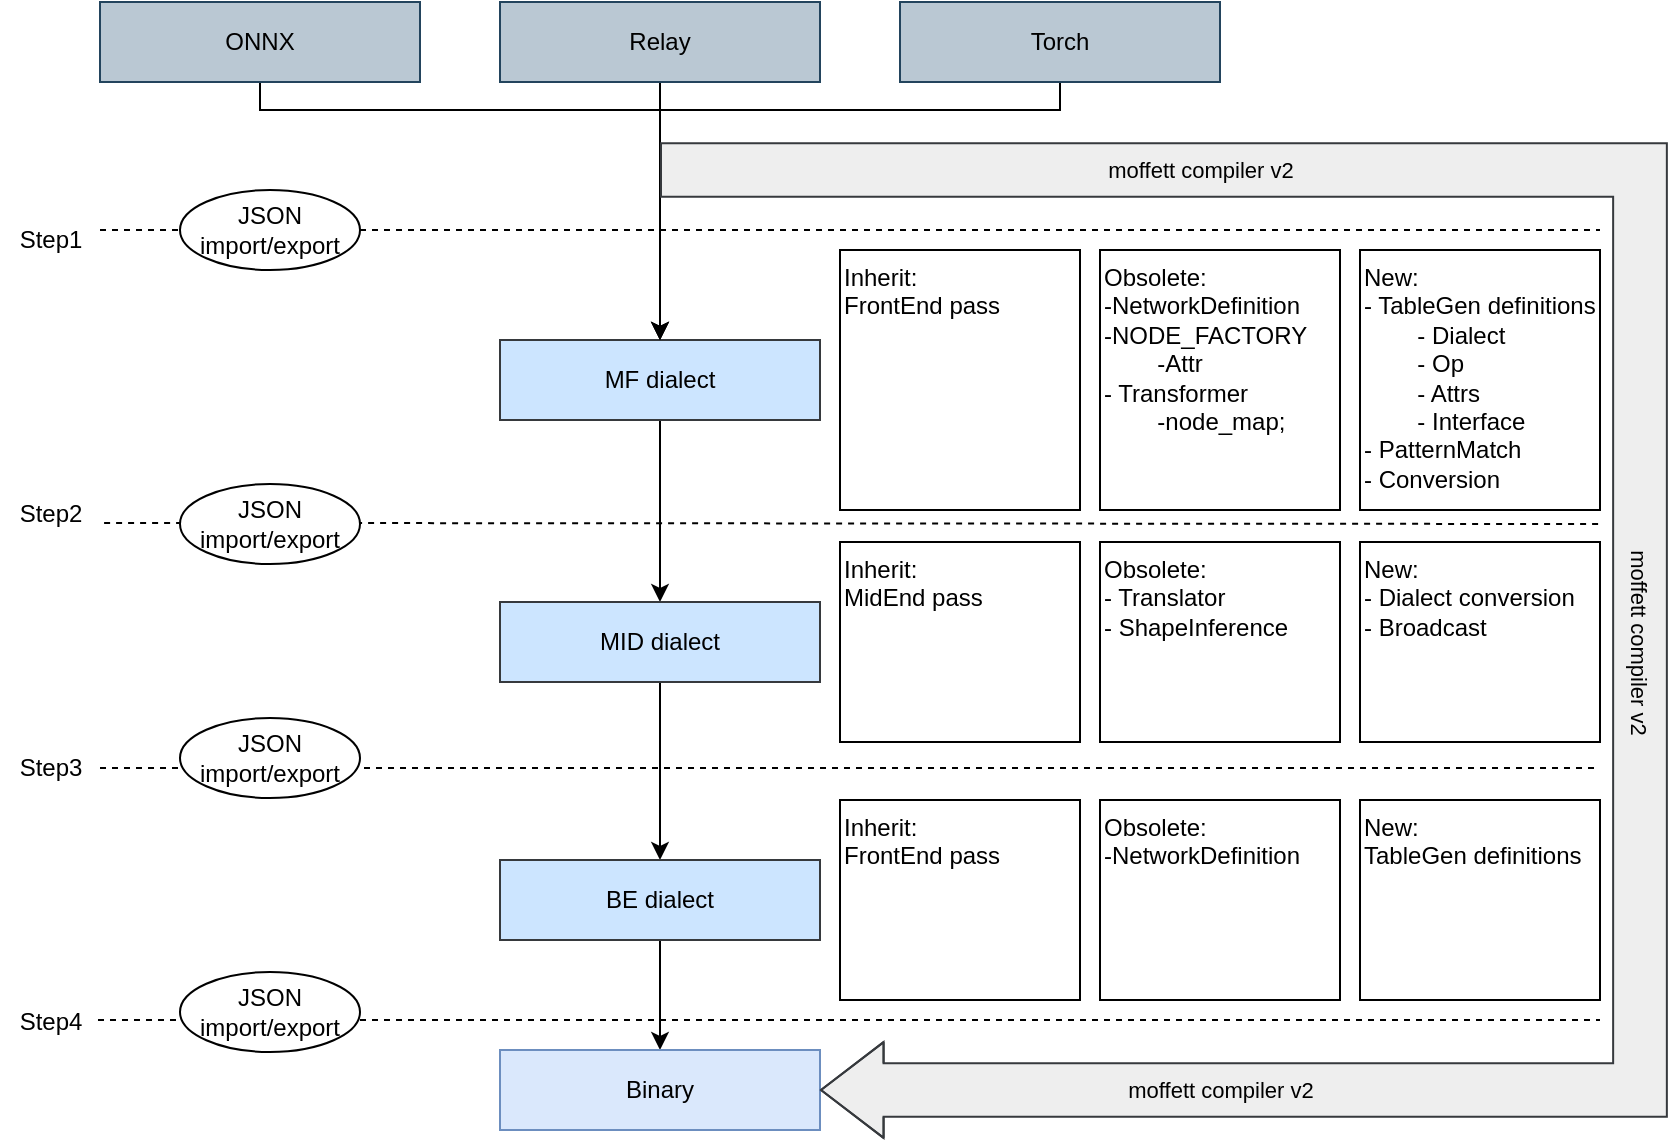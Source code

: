 <mxfile version="22.1.2" type="github">
  <diagram name="第 1 页" id="F7G0wo-fSYltlhvz1KPH">
    <mxGraphModel dx="1688" dy="1796" grid="1" gridSize="10" guides="1" tooltips="1" connect="1" arrows="1" fold="1" page="1" pageScale="1" pageWidth="827" pageHeight="1169" math="0" shadow="0">
      <root>
        <mxCell id="0" />
        <mxCell id="1" parent="0" />
        <mxCell id="1PgI1I01Q0n14vfVzNhf-3" value="" style="edgeStyle=orthogonalEdgeStyle;rounded=0;orthogonalLoop=1;jettySize=auto;html=1;" parent="1" source="1PgI1I01Q0n14vfVzNhf-1" target="1PgI1I01Q0n14vfVzNhf-2" edge="1">
          <mxGeometry relative="1" as="geometry" />
        </mxCell>
        <mxCell id="1PgI1I01Q0n14vfVzNhf-1" value="MF dialect" style="rounded=0;whiteSpace=wrap;html=1;fillColor=#cce5ff;strokeColor=#36393d;" parent="1" vertex="1">
          <mxGeometry x="320" y="115" width="160" height="40" as="geometry" />
        </mxCell>
        <mxCell id="1PgI1I01Q0n14vfVzNhf-5" value="" style="edgeStyle=orthogonalEdgeStyle;rounded=0;orthogonalLoop=1;jettySize=auto;html=1;" parent="1" source="1PgI1I01Q0n14vfVzNhf-2" target="1PgI1I01Q0n14vfVzNhf-4" edge="1">
          <mxGeometry relative="1" as="geometry" />
        </mxCell>
        <mxCell id="1PgI1I01Q0n14vfVzNhf-2" value="MID dialect" style="rounded=0;whiteSpace=wrap;html=1;fillColor=#cce5ff;strokeColor=#36393d;" parent="1" vertex="1">
          <mxGeometry x="320" y="246" width="160" height="40" as="geometry" />
        </mxCell>
        <mxCell id="1PgI1I01Q0n14vfVzNhf-22" value="" style="edgeStyle=orthogonalEdgeStyle;rounded=0;orthogonalLoop=1;jettySize=auto;html=1;" parent="1" source="1PgI1I01Q0n14vfVzNhf-4" target="1PgI1I01Q0n14vfVzNhf-21" edge="1">
          <mxGeometry relative="1" as="geometry" />
        </mxCell>
        <mxCell id="1PgI1I01Q0n14vfVzNhf-4" value="BE dialect" style="rounded=0;whiteSpace=wrap;html=1;fillColor=#cce5ff;strokeColor=#36393d;" parent="1" vertex="1">
          <mxGeometry x="320" y="375" width="160" height="40" as="geometry" />
        </mxCell>
        <mxCell id="1PgI1I01Q0n14vfVzNhf-9" style="edgeStyle=orthogonalEdgeStyle;rounded=0;orthogonalLoop=1;jettySize=auto;html=1;exitX=0.5;exitY=1;exitDx=0;exitDy=0;entryX=0.5;entryY=0;entryDx=0;entryDy=0;" parent="1" source="1PgI1I01Q0n14vfVzNhf-6" target="1PgI1I01Q0n14vfVzNhf-1" edge="1">
          <mxGeometry relative="1" as="geometry">
            <Array as="points">
              <mxPoint x="200" />
              <mxPoint x="400" />
            </Array>
          </mxGeometry>
        </mxCell>
        <mxCell id="1PgI1I01Q0n14vfVzNhf-6" value="ONNX" style="rounded=0;whiteSpace=wrap;html=1;fillColor=#bac8d3;strokeColor=#23445d;" parent="1" vertex="1">
          <mxGeometry x="120" y="-54" width="160" height="40" as="geometry" />
        </mxCell>
        <mxCell id="1PgI1I01Q0n14vfVzNhf-12" style="edgeStyle=orthogonalEdgeStyle;rounded=0;orthogonalLoop=1;jettySize=auto;html=1;exitX=0.5;exitY=1;exitDx=0;exitDy=0;entryX=0.5;entryY=0;entryDx=0;entryDy=0;" parent="1" source="1PgI1I01Q0n14vfVzNhf-7" target="1PgI1I01Q0n14vfVzNhf-1" edge="1">
          <mxGeometry relative="1" as="geometry" />
        </mxCell>
        <mxCell id="1PgI1I01Q0n14vfVzNhf-7" value="Relay" style="rounded=0;whiteSpace=wrap;html=1;fillColor=#bac8d3;strokeColor=#23445d;" parent="1" vertex="1">
          <mxGeometry x="320" y="-54" width="160" height="40" as="geometry" />
        </mxCell>
        <mxCell id="1PgI1I01Q0n14vfVzNhf-13" style="edgeStyle=orthogonalEdgeStyle;rounded=0;orthogonalLoop=1;jettySize=auto;html=1;exitX=0.5;exitY=1;exitDx=0;exitDy=0;entryX=0.5;entryY=0;entryDx=0;entryDy=0;" parent="1" source="1PgI1I01Q0n14vfVzNhf-8" target="1PgI1I01Q0n14vfVzNhf-1" edge="1">
          <mxGeometry relative="1" as="geometry">
            <Array as="points">
              <mxPoint x="600" />
              <mxPoint x="400" />
            </Array>
          </mxGeometry>
        </mxCell>
        <mxCell id="1PgI1I01Q0n14vfVzNhf-8" value="Torch" style="rounded=0;whiteSpace=wrap;html=1;fillColor=#bac8d3;strokeColor=#23445d;" parent="1" vertex="1">
          <mxGeometry x="520" y="-54" width="160" height="40" as="geometry" />
        </mxCell>
        <mxCell id="1PgI1I01Q0n14vfVzNhf-14" value="" style="endArrow=none;dashed=1;html=1;rounded=0;" parent="1" edge="1" source="lu5vzIWfbGRgdcT6hFBd-1">
          <mxGeometry width="50" height="50" relative="1" as="geometry">
            <mxPoint x="120" y="60" as="sourcePoint" />
            <mxPoint x="870" y="60" as="targetPoint" />
          </mxGeometry>
        </mxCell>
        <mxCell id="1PgI1I01Q0n14vfVzNhf-15" value="" style="endArrow=none;dashed=1;html=1;rounded=0;exitX=1.041;exitY=0.648;exitDx=0;exitDy=0;exitPerimeter=0;" parent="1" edge="1" source="1PgI1I01Q0n14vfVzNhf-18">
          <mxGeometry width="50" height="50" relative="1" as="geometry">
            <mxPoint x="200" y="207" as="sourcePoint" />
            <mxPoint x="870" y="207" as="targetPoint" />
          </mxGeometry>
        </mxCell>
        <mxCell id="1PgI1I01Q0n14vfVzNhf-16" value="" style="endArrow=none;dashed=1;html=1;rounded=0;" parent="1" edge="1" source="1PgI1I01Q0n14vfVzNhf-19">
          <mxGeometry width="50" height="50" relative="1" as="geometry">
            <mxPoint x="200" y="314" as="sourcePoint" />
            <mxPoint x="870" y="329" as="targetPoint" />
          </mxGeometry>
        </mxCell>
        <mxCell id="1PgI1I01Q0n14vfVzNhf-17" value="Step1" style="text;html=1;align=center;verticalAlign=middle;resizable=0;points=[];autosize=1;strokeColor=none;fillColor=none;" parent="1" vertex="1">
          <mxGeometry x="70" y="50" width="50" height="30" as="geometry" />
        </mxCell>
        <mxCell id="1PgI1I01Q0n14vfVzNhf-18" value="Step2" style="text;html=1;align=center;verticalAlign=middle;resizable=0;points=[];autosize=1;strokeColor=none;fillColor=none;" parent="1" vertex="1">
          <mxGeometry x="70" y="187" width="50" height="30" as="geometry" />
        </mxCell>
        <mxCell id="1PgI1I01Q0n14vfVzNhf-19" value="Step3" style="text;html=1;align=center;verticalAlign=middle;resizable=0;points=[];autosize=1;strokeColor=none;fillColor=none;" parent="1" vertex="1">
          <mxGeometry x="70" y="314" width="50" height="30" as="geometry" />
        </mxCell>
        <mxCell id="1PgI1I01Q0n14vfVzNhf-20" value="" style="endArrow=none;dashed=1;html=1;rounded=0;exitX=1;exitY=0.5;exitDx=0;exitDy=0;" parent="1" edge="1">
          <mxGeometry width="50" height="50" relative="1" as="geometry">
            <mxPoint x="250" y="455" as="sourcePoint" />
            <mxPoint x="870" y="455" as="targetPoint" />
          </mxGeometry>
        </mxCell>
        <mxCell id="1PgI1I01Q0n14vfVzNhf-21" value="Binary" style="rounded=0;whiteSpace=wrap;html=1;fillColor=#dae8fc;strokeColor=#6c8ebf;" parent="1" vertex="1">
          <mxGeometry x="320" y="470" width="160" height="40" as="geometry" />
        </mxCell>
        <mxCell id="1PgI1I01Q0n14vfVzNhf-23" value="Step4" style="text;html=1;align=center;verticalAlign=middle;resizable=0;points=[];autosize=1;strokeColor=none;fillColor=none;" parent="1" vertex="1">
          <mxGeometry x="70" y="441" width="50" height="30" as="geometry" />
        </mxCell>
        <mxCell id="lu5vzIWfbGRgdcT6hFBd-4" value="" style="endArrow=none;dashed=1;html=1;rounded=0;" edge="1" parent="1" target="lu5vzIWfbGRgdcT6hFBd-1">
          <mxGeometry width="50" height="50" relative="1" as="geometry">
            <mxPoint x="120" y="60" as="sourcePoint" />
            <mxPoint x="750" y="60" as="targetPoint" />
          </mxGeometry>
        </mxCell>
        <mxCell id="lu5vzIWfbGRgdcT6hFBd-1" value="JSON&lt;br&gt;import/export" style="ellipse;whiteSpace=wrap;html=1;" vertex="1" parent="1">
          <mxGeometry x="160" y="40" width="90" height="40" as="geometry" />
        </mxCell>
        <mxCell id="lu5vzIWfbGRgdcT6hFBd-6" value="JSON&lt;br&gt;import/export" style="ellipse;whiteSpace=wrap;html=1;" vertex="1" parent="1">
          <mxGeometry x="160" y="187" width="90" height="40" as="geometry" />
        </mxCell>
        <mxCell id="lu5vzIWfbGRgdcT6hFBd-7" value="JSON&lt;br&gt;import/export" style="ellipse;whiteSpace=wrap;html=1;" vertex="1" parent="1">
          <mxGeometry x="160" y="304" width="90" height="40" as="geometry" />
        </mxCell>
        <mxCell id="lu5vzIWfbGRgdcT6hFBd-10" value="" style="endArrow=none;dashed=1;html=1;rounded=0;exitX=0.98;exitY=0.333;exitDx=0;exitDy=0;exitPerimeter=0;" edge="1" parent="1">
          <mxGeometry width="50" height="50" relative="1" as="geometry">
            <mxPoint x="119" y="454.99" as="sourcePoint" />
            <mxPoint x="160" y="455" as="targetPoint" />
          </mxGeometry>
        </mxCell>
        <mxCell id="lu5vzIWfbGRgdcT6hFBd-8" value="JSON&lt;br&gt;import/export" style="ellipse;whiteSpace=wrap;html=1;" vertex="1" parent="1">
          <mxGeometry x="160" y="431" width="90" height="40" as="geometry" />
        </mxCell>
        <mxCell id="lu5vzIWfbGRgdcT6hFBd-11" value="" style="shape=flexArrow;endArrow=classic;html=1;rounded=0;entryX=1;entryY=0.5;entryDx=0;entryDy=0;fillColor=#eeeeee;strokeColor=#36393d;width=26.857;endSize=10.097;" edge="1" parent="1" target="1PgI1I01Q0n14vfVzNhf-21">
          <mxGeometry width="50" height="50" relative="1" as="geometry">
            <mxPoint x="400" y="30" as="sourcePoint" />
            <mxPoint x="590" y="240" as="targetPoint" />
            <Array as="points">
              <mxPoint x="890" y="30" />
              <mxPoint x="890" y="270" />
              <mxPoint x="890" y="490" />
            </Array>
          </mxGeometry>
        </mxCell>
        <mxCell id="lu5vzIWfbGRgdcT6hFBd-12" value="moffett compiler v2" style="edgeLabel;html=1;align=center;verticalAlign=middle;resizable=0;points=[];labelBackgroundColor=none;" vertex="1" connectable="0" parent="lu5vzIWfbGRgdcT6hFBd-11">
          <mxGeometry x="-0.12" relative="1" as="geometry">
            <mxPoint x="-220" y="-109" as="offset" />
          </mxGeometry>
        </mxCell>
        <mxCell id="lu5vzIWfbGRgdcT6hFBd-19" value="moffett compiler v2" style="edgeLabel;html=1;align=center;verticalAlign=middle;resizable=0;points=[];labelBackgroundColor=none;" vertex="1" connectable="0" parent="lu5vzIWfbGRgdcT6hFBd-11">
          <mxGeometry x="-0.12" relative="1" as="geometry">
            <mxPoint x="-210" y="351" as="offset" />
          </mxGeometry>
        </mxCell>
        <mxCell id="lu5vzIWfbGRgdcT6hFBd-23" value="moffett compiler v2" style="edgeLabel;html=1;align=center;verticalAlign=middle;resizable=0;points=[];labelBackgroundColor=none;rotation=90;" vertex="1" connectable="0" parent="lu5vzIWfbGRgdcT6hFBd-11">
          <mxGeometry x="-0.12" relative="1" as="geometry">
            <mxPoint y="127" as="offset" />
          </mxGeometry>
        </mxCell>
        <mxCell id="lu5vzIWfbGRgdcT6hFBd-13" value="Inherit:&lt;br&gt;FrontEnd pass" style="rounded=0;whiteSpace=wrap;html=1;verticalAlign=top;align=left;" vertex="1" parent="1">
          <mxGeometry x="490" y="70" width="120" height="130" as="geometry" />
        </mxCell>
        <mxCell id="lu5vzIWfbGRgdcT6hFBd-14" value="Obsolete:&lt;br&gt;-NetworkDefinition&lt;br&gt;-NODE_FACTORY&lt;br&gt;&lt;span style=&quot;white-space: pre;&quot;&gt;&#x9;&lt;/span&gt;-Attr&lt;br&gt;- Transformer&lt;br&gt;&lt;span style=&quot;white-space: pre;&quot;&gt;&#x9;&lt;/span&gt;-node_map;" style="rounded=0;whiteSpace=wrap;html=1;verticalAlign=top;align=left;" vertex="1" parent="1">
          <mxGeometry x="620" y="70" width="120" height="130" as="geometry" />
        </mxCell>
        <mxCell id="lu5vzIWfbGRgdcT6hFBd-15" value="New:&lt;br&gt;- TableGen definitions&lt;br&gt;&lt;span style=&quot;white-space: pre;&quot;&gt;&#x9;&lt;/span&gt;- Dialect&lt;br&gt;&lt;span style=&quot;white-space: pre;&quot;&gt;&#x9;&lt;/span&gt;- Op&lt;br&gt;&lt;span style=&quot;white-space: pre;&quot;&gt;&#x9;&lt;/span&gt;- Attrs&lt;br&gt;&lt;span style=&quot;white-space: pre;&quot;&gt;&#x9;&lt;/span&gt;- Interface&lt;br&gt;- PatternMatch&lt;br&gt;- Conversion" style="rounded=0;whiteSpace=wrap;html=1;verticalAlign=top;align=left;" vertex="1" parent="1">
          <mxGeometry x="750" y="70" width="120" height="130" as="geometry" />
        </mxCell>
        <mxCell id="lu5vzIWfbGRgdcT6hFBd-16" value="Inherit:&lt;br&gt;MidEnd pass" style="rounded=0;whiteSpace=wrap;html=1;verticalAlign=top;align=left;" vertex="1" parent="1">
          <mxGeometry x="490" y="216" width="120" height="100" as="geometry" />
        </mxCell>
        <mxCell id="lu5vzIWfbGRgdcT6hFBd-17" value="Obsolete:&lt;br&gt;- Translator&lt;br&gt;- ShapeInference" style="rounded=0;whiteSpace=wrap;html=1;verticalAlign=top;align=left;" vertex="1" parent="1">
          <mxGeometry x="620" y="216" width="120" height="100" as="geometry" />
        </mxCell>
        <mxCell id="lu5vzIWfbGRgdcT6hFBd-18" value="New:&lt;br&gt;- Dialect conversion&lt;br&gt;- Broadcast" style="rounded=0;whiteSpace=wrap;html=1;verticalAlign=top;align=left;" vertex="1" parent="1">
          <mxGeometry x="750" y="216" width="120" height="100" as="geometry" />
        </mxCell>
        <mxCell id="lu5vzIWfbGRgdcT6hFBd-20" value="Inherit:&lt;br&gt;FrontEnd pass" style="rounded=0;whiteSpace=wrap;html=1;verticalAlign=top;align=left;" vertex="1" parent="1">
          <mxGeometry x="490" y="345" width="120" height="100" as="geometry" />
        </mxCell>
        <mxCell id="lu5vzIWfbGRgdcT6hFBd-21" value="Obsolete:&lt;br&gt;-NetworkDefinition" style="rounded=0;whiteSpace=wrap;html=1;verticalAlign=top;align=left;" vertex="1" parent="1">
          <mxGeometry x="620" y="345" width="120" height="100" as="geometry" />
        </mxCell>
        <mxCell id="lu5vzIWfbGRgdcT6hFBd-22" value="New:&lt;br&gt;TableGen definitions" style="rounded=0;whiteSpace=wrap;html=1;verticalAlign=top;align=left;" vertex="1" parent="1">
          <mxGeometry x="750" y="345" width="120" height="100" as="geometry" />
        </mxCell>
      </root>
    </mxGraphModel>
  </diagram>
</mxfile>
